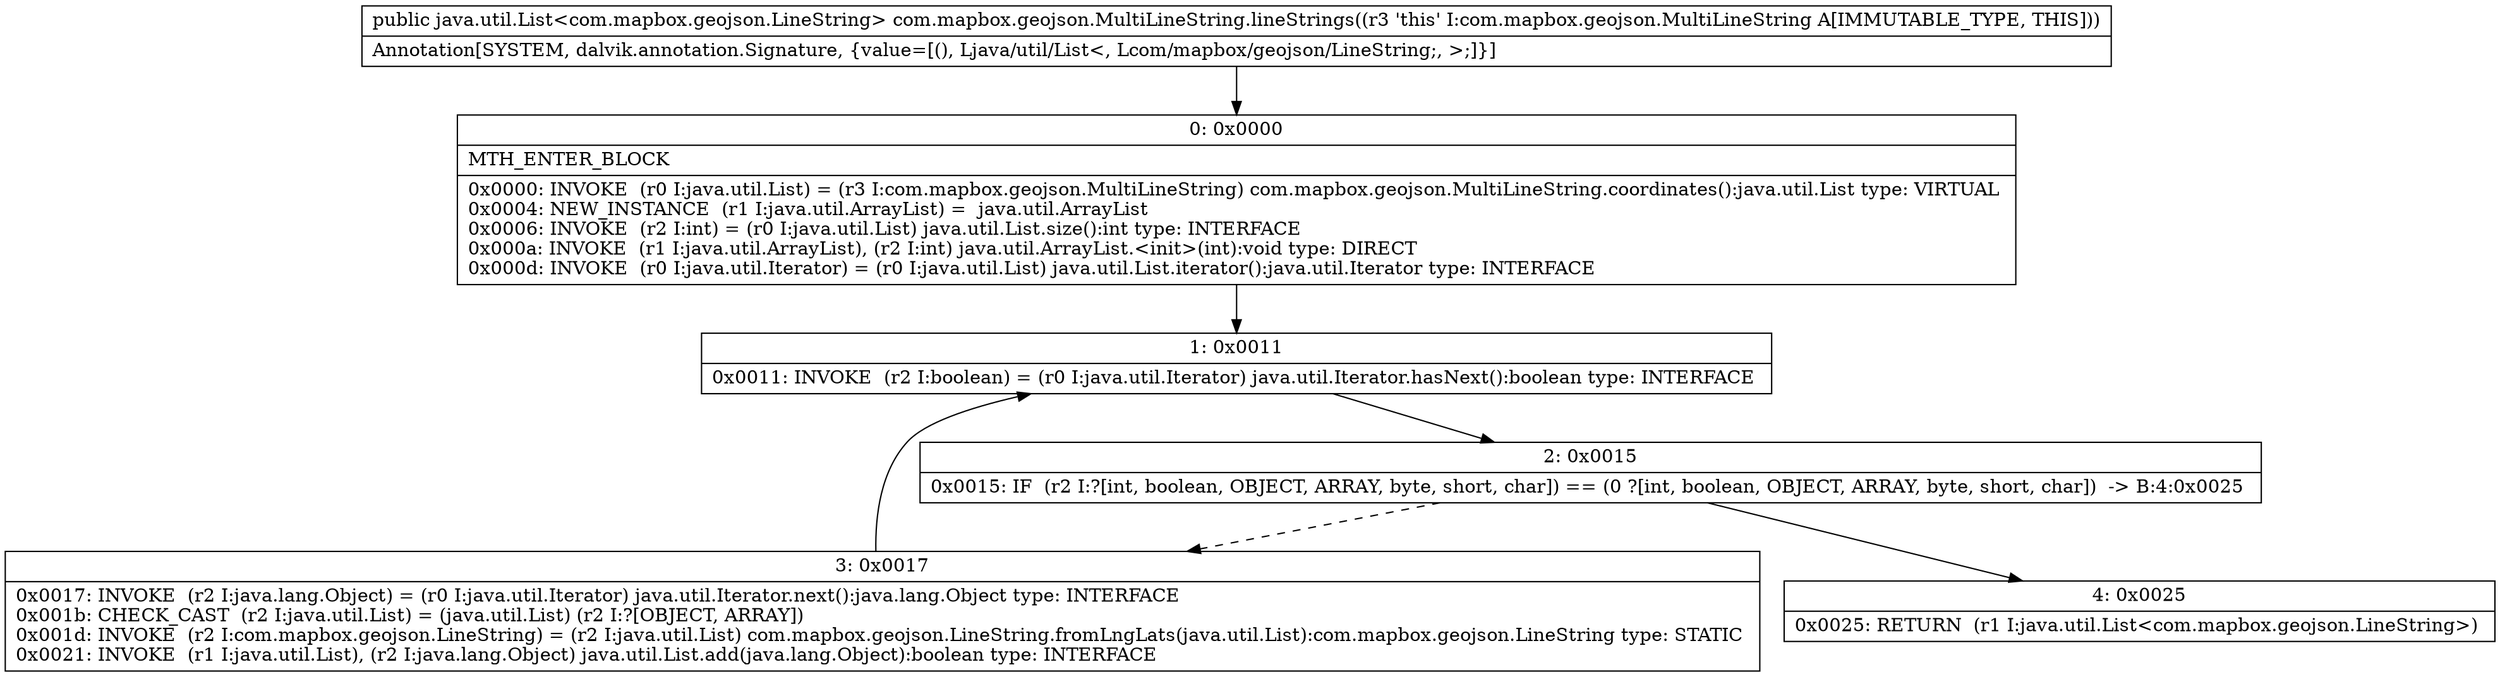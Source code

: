 digraph "CFG forcom.mapbox.geojson.MultiLineString.lineStrings()Ljava\/util\/List;" {
Node_0 [shape=record,label="{0\:\ 0x0000|MTH_ENTER_BLOCK\l|0x0000: INVOKE  (r0 I:java.util.List) = (r3 I:com.mapbox.geojson.MultiLineString) com.mapbox.geojson.MultiLineString.coordinates():java.util.List type: VIRTUAL \l0x0004: NEW_INSTANCE  (r1 I:java.util.ArrayList) =  java.util.ArrayList \l0x0006: INVOKE  (r2 I:int) = (r0 I:java.util.List) java.util.List.size():int type: INTERFACE \l0x000a: INVOKE  (r1 I:java.util.ArrayList), (r2 I:int) java.util.ArrayList.\<init\>(int):void type: DIRECT \l0x000d: INVOKE  (r0 I:java.util.Iterator) = (r0 I:java.util.List) java.util.List.iterator():java.util.Iterator type: INTERFACE \l}"];
Node_1 [shape=record,label="{1\:\ 0x0011|0x0011: INVOKE  (r2 I:boolean) = (r0 I:java.util.Iterator) java.util.Iterator.hasNext():boolean type: INTERFACE \l}"];
Node_2 [shape=record,label="{2\:\ 0x0015|0x0015: IF  (r2 I:?[int, boolean, OBJECT, ARRAY, byte, short, char]) == (0 ?[int, boolean, OBJECT, ARRAY, byte, short, char])  \-\> B:4:0x0025 \l}"];
Node_3 [shape=record,label="{3\:\ 0x0017|0x0017: INVOKE  (r2 I:java.lang.Object) = (r0 I:java.util.Iterator) java.util.Iterator.next():java.lang.Object type: INTERFACE \l0x001b: CHECK_CAST  (r2 I:java.util.List) = (java.util.List) (r2 I:?[OBJECT, ARRAY]) \l0x001d: INVOKE  (r2 I:com.mapbox.geojson.LineString) = (r2 I:java.util.List) com.mapbox.geojson.LineString.fromLngLats(java.util.List):com.mapbox.geojson.LineString type: STATIC \l0x0021: INVOKE  (r1 I:java.util.List), (r2 I:java.lang.Object) java.util.List.add(java.lang.Object):boolean type: INTERFACE \l}"];
Node_4 [shape=record,label="{4\:\ 0x0025|0x0025: RETURN  (r1 I:java.util.List\<com.mapbox.geojson.LineString\>) \l}"];
MethodNode[shape=record,label="{public java.util.List\<com.mapbox.geojson.LineString\> com.mapbox.geojson.MultiLineString.lineStrings((r3 'this' I:com.mapbox.geojson.MultiLineString A[IMMUTABLE_TYPE, THIS]))  | Annotation[SYSTEM, dalvik.annotation.Signature, \{value=[(), Ljava\/util\/List\<, Lcom\/mapbox\/geojson\/LineString;, \>;]\}]\l}"];
MethodNode -> Node_0;
Node_0 -> Node_1;
Node_1 -> Node_2;
Node_2 -> Node_3[style=dashed];
Node_2 -> Node_4;
Node_3 -> Node_1;
}

